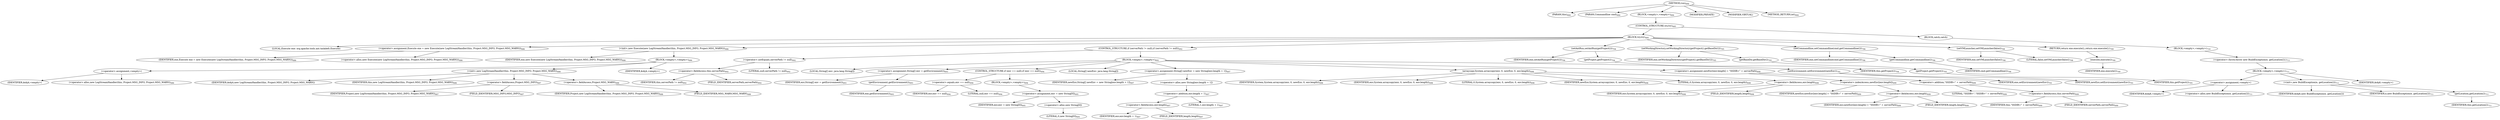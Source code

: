 digraph "run" {  
"1488" [label = <(METHOD,run)<SUB>684</SUB>> ]
"88" [label = <(PARAM,this)<SUB>684</SUB>> ]
"1489" [label = <(PARAM,Commandline cmd)<SUB>684</SUB>> ]
"1490" [label = <(BLOCK,&lt;empty&gt;,&lt;empty&gt;)<SUB>684</SUB>> ]
"1491" [label = <(CONTROL_STRUCTURE,try,try)<SUB>685</SUB>> ]
"1492" [label = <(BLOCK,try,try)<SUB>685</SUB>> ]
"90" [label = <(LOCAL,Execute exe: org.apache.tools.ant.taskdefs.Execute)> ]
"1493" [label = <(&lt;operator&gt;.assignment,Execute exe = new Execute(new LogStreamHandler(this, Project.MSG_INFO, Project.MSG_WARN)))<SUB>686</SUB>> ]
"1494" [label = <(IDENTIFIER,exe,Execute exe = new Execute(new LogStreamHandler(this, Project.MSG_INFO, Project.MSG_WARN)))<SUB>686</SUB>> ]
"1495" [label = <(&lt;operator&gt;.alloc,new Execute(new LogStreamHandler(this, Project.MSG_INFO, Project.MSG_WARN)))<SUB>686</SUB>> ]
"1496" [label = <(&lt;init&gt;,new Execute(new LogStreamHandler(this, Project.MSG_INFO, Project.MSG_WARN)))<SUB>686</SUB>> ]
"89" [label = <(IDENTIFIER,exe,new Execute(new LogStreamHandler(this, Project.MSG_INFO, Project.MSG_WARN)))<SUB>686</SUB>> ]
"1497" [label = <(BLOCK,&lt;empty&gt;,&lt;empty&gt;)<SUB>686</SUB>> ]
"1498" [label = <(&lt;operator&gt;.assignment,&lt;empty&gt;)> ]
"1499" [label = <(IDENTIFIER,$obj4,&lt;empty&gt;)> ]
"1500" [label = <(&lt;operator&gt;.alloc,new LogStreamHandler(this, Project.MSG_INFO, Project.MSG_WARN))<SUB>686</SUB>> ]
"1501" [label = <(&lt;init&gt;,new LogStreamHandler(this, Project.MSG_INFO, Project.MSG_WARN))<SUB>686</SUB>> ]
"1502" [label = <(IDENTIFIER,$obj4,new LogStreamHandler(this, Project.MSG_INFO, Project.MSG_WARN))> ]
"87" [label = <(IDENTIFIER,this,new LogStreamHandler(this, Project.MSG_INFO, Project.MSG_WARN))<SUB>686</SUB>> ]
"1503" [label = <(&lt;operator&gt;.fieldAccess,Project.MSG_INFO)<SUB>687</SUB>> ]
"1504" [label = <(IDENTIFIER,Project,new LogStreamHandler(this, Project.MSG_INFO, Project.MSG_WARN))<SUB>687</SUB>> ]
"1505" [label = <(FIELD_IDENTIFIER,MSG_INFO,MSG_INFO)<SUB>687</SUB>> ]
"1506" [label = <(&lt;operator&gt;.fieldAccess,Project.MSG_WARN)<SUB>688</SUB>> ]
"1507" [label = <(IDENTIFIER,Project,new LogStreamHandler(this, Project.MSG_INFO, Project.MSG_WARN))<SUB>688</SUB>> ]
"1508" [label = <(FIELD_IDENTIFIER,MSG_WARN,MSG_WARN)<SUB>688</SUB>> ]
"1509" [label = <(IDENTIFIER,$obj4,&lt;empty&gt;)> ]
"1510" [label = <(CONTROL_STRUCTURE,if (serverPath != null),if (serverPath != null))<SUB>692</SUB>> ]
"1511" [label = <(&lt;operator&gt;.notEquals,serverPath != null)<SUB>692</SUB>> ]
"1512" [label = <(&lt;operator&gt;.fieldAccess,this.serverPath)<SUB>692</SUB>> ]
"1513" [label = <(IDENTIFIER,this,serverPath != null)<SUB>692</SUB>> ]
"1514" [label = <(FIELD_IDENTIFIER,serverPath,serverPath)<SUB>692</SUB>> ]
"1515" [label = <(LITERAL,null,serverPath != null)<SUB>692</SUB>> ]
"1516" [label = <(BLOCK,&lt;empty&gt;,&lt;empty&gt;)<SUB>692</SUB>> ]
"1517" [label = <(LOCAL,String[] env: java.lang.String[])> ]
"1518" [label = <(&lt;operator&gt;.assignment,String[] env = getEnvironment())<SUB>693</SUB>> ]
"1519" [label = <(IDENTIFIER,env,String[] env = getEnvironment())<SUB>693</SUB>> ]
"1520" [label = <(getEnvironment,getEnvironment())<SUB>693</SUB>> ]
"1521" [label = <(IDENTIFIER,exe,getEnvironment())<SUB>693</SUB>> ]
"1522" [label = <(CONTROL_STRUCTURE,if (env == null),if (env == null))<SUB>694</SUB>> ]
"1523" [label = <(&lt;operator&gt;.equals,env == null)<SUB>694</SUB>> ]
"1524" [label = <(IDENTIFIER,env,env == null)<SUB>694</SUB>> ]
"1525" [label = <(LITERAL,null,env == null)<SUB>694</SUB>> ]
"1526" [label = <(BLOCK,&lt;empty&gt;,&lt;empty&gt;)<SUB>694</SUB>> ]
"1527" [label = <(&lt;operator&gt;.assignment,env = new String[0])<SUB>695</SUB>> ]
"1528" [label = <(IDENTIFIER,env,env = new String[0])<SUB>695</SUB>> ]
"1529" [label = <(&lt;operator&gt;.alloc,new String[0])> ]
"1530" [label = <(LITERAL,0,new String[0])<SUB>695</SUB>> ]
"1531" [label = <(LOCAL,String[] newEnv: java.lang.String[])> ]
"1532" [label = <(&lt;operator&gt;.assignment,String[] newEnv = new String[env.length + 1])<SUB>697</SUB>> ]
"1533" [label = <(IDENTIFIER,newEnv,String[] newEnv = new String[env.length + 1])<SUB>697</SUB>> ]
"1534" [label = <(&lt;operator&gt;.alloc,new String[env.length + 1])> ]
"1535" [label = <(&lt;operator&gt;.addition,env.length + 1)<SUB>697</SUB>> ]
"1536" [label = <(&lt;operator&gt;.fieldAccess,env.length)<SUB>697</SUB>> ]
"1537" [label = <(IDENTIFIER,env,env.length + 1)<SUB>697</SUB>> ]
"1538" [label = <(FIELD_IDENTIFIER,length,length)<SUB>697</SUB>> ]
"1539" [label = <(LITERAL,1,env.length + 1)<SUB>697</SUB>> ]
"1540" [label = <(arraycopy,System.arraycopy(env, 0, newEnv, 0, env.length))<SUB>698</SUB>> ]
"1541" [label = <(IDENTIFIER,System,System.arraycopy(env, 0, newEnv, 0, env.length))<SUB>698</SUB>> ]
"1542" [label = <(IDENTIFIER,env,System.arraycopy(env, 0, newEnv, 0, env.length))<SUB>698</SUB>> ]
"1543" [label = <(LITERAL,0,System.arraycopy(env, 0, newEnv, 0, env.length))<SUB>698</SUB>> ]
"1544" [label = <(IDENTIFIER,newEnv,System.arraycopy(env, 0, newEnv, 0, env.length))<SUB>698</SUB>> ]
"1545" [label = <(LITERAL,0,System.arraycopy(env, 0, newEnv, 0, env.length))<SUB>698</SUB>> ]
"1546" [label = <(&lt;operator&gt;.fieldAccess,env.length)<SUB>698</SUB>> ]
"1547" [label = <(IDENTIFIER,env,System.arraycopy(env, 0, newEnv, 0, env.length))<SUB>698</SUB>> ]
"1548" [label = <(FIELD_IDENTIFIER,length,length)<SUB>698</SUB>> ]
"1549" [label = <(&lt;operator&gt;.assignment,newEnv[env.length] = &quot;SSDIR=&quot; + serverPath)<SUB>699</SUB>> ]
"1550" [label = <(&lt;operator&gt;.indexAccess,newEnv[env.length])<SUB>699</SUB>> ]
"1551" [label = <(IDENTIFIER,newEnv,newEnv[env.length] = &quot;SSDIR=&quot; + serverPath)<SUB>699</SUB>> ]
"1552" [label = <(&lt;operator&gt;.fieldAccess,env.length)<SUB>699</SUB>> ]
"1553" [label = <(IDENTIFIER,env,newEnv[env.length] = &quot;SSDIR=&quot; + serverPath)<SUB>699</SUB>> ]
"1554" [label = <(FIELD_IDENTIFIER,length,length)<SUB>699</SUB>> ]
"1555" [label = <(&lt;operator&gt;.addition,&quot;SSDIR=&quot; + serverPath)<SUB>699</SUB>> ]
"1556" [label = <(LITERAL,&quot;SSDIR=&quot;,&quot;SSDIR=&quot; + serverPath)<SUB>699</SUB>> ]
"1557" [label = <(&lt;operator&gt;.fieldAccess,this.serverPath)<SUB>699</SUB>> ]
"1558" [label = <(IDENTIFIER,this,&quot;SSDIR=&quot; + serverPath)<SUB>699</SUB>> ]
"1559" [label = <(FIELD_IDENTIFIER,serverPath,serverPath)<SUB>699</SUB>> ]
"1560" [label = <(setEnvironment,setEnvironment(newEnv))<SUB>701</SUB>> ]
"1561" [label = <(IDENTIFIER,exe,setEnvironment(newEnv))<SUB>701</SUB>> ]
"1562" [label = <(IDENTIFIER,newEnv,setEnvironment(newEnv))<SUB>701</SUB>> ]
"1563" [label = <(setAntRun,setAntRun(getProject()))<SUB>704</SUB>> ]
"1564" [label = <(IDENTIFIER,exe,setAntRun(getProject()))<SUB>704</SUB>> ]
"1565" [label = <(getProject,getProject())<SUB>704</SUB>> ]
"91" [label = <(IDENTIFIER,this,getProject())<SUB>704</SUB>> ]
"1566" [label = <(setWorkingDirectory,setWorkingDirectory(getProject().getBaseDir()))<SUB>705</SUB>> ]
"1567" [label = <(IDENTIFIER,exe,setWorkingDirectory(getProject().getBaseDir()))<SUB>705</SUB>> ]
"1568" [label = <(getBaseDir,getBaseDir())<SUB>705</SUB>> ]
"1569" [label = <(getProject,getProject())<SUB>705</SUB>> ]
"92" [label = <(IDENTIFIER,this,getProject())<SUB>705</SUB>> ]
"1570" [label = <(setCommandline,setCommandline(cmd.getCommandline()))<SUB>706</SUB>> ]
"1571" [label = <(IDENTIFIER,exe,setCommandline(cmd.getCommandline()))<SUB>706</SUB>> ]
"1572" [label = <(getCommandline,getCommandline())<SUB>706</SUB>> ]
"1573" [label = <(IDENTIFIER,cmd,getCommandline())<SUB>706</SUB>> ]
"1574" [label = <(setVMLauncher,setVMLauncher(false))<SUB>708</SUB>> ]
"1575" [label = <(IDENTIFIER,exe,setVMLauncher(false))<SUB>708</SUB>> ]
"1576" [label = <(LITERAL,false,setVMLauncher(false))<SUB>708</SUB>> ]
"1577" [label = <(RETURN,return exe.execute();,return exe.execute();)<SUB>709</SUB>> ]
"1578" [label = <(execute,execute())<SUB>709</SUB>> ]
"1579" [label = <(IDENTIFIER,exe,execute())<SUB>709</SUB>> ]
"1580" [label = <(BLOCK,catch,catch)> ]
"1581" [label = <(BLOCK,&lt;empty&gt;,&lt;empty&gt;)<SUB>710</SUB>> ]
"1582" [label = <(&lt;operator&gt;.throw,throw new BuildException(e, getLocation());)<SUB>711</SUB>> ]
"1583" [label = <(BLOCK,&lt;empty&gt;,&lt;empty&gt;)<SUB>711</SUB>> ]
"1584" [label = <(&lt;operator&gt;.assignment,&lt;empty&gt;)> ]
"1585" [label = <(IDENTIFIER,$obj6,&lt;empty&gt;)> ]
"1586" [label = <(&lt;operator&gt;.alloc,new BuildException(e, getLocation()))<SUB>711</SUB>> ]
"1587" [label = <(&lt;init&gt;,new BuildException(e, getLocation()))<SUB>711</SUB>> ]
"1588" [label = <(IDENTIFIER,$obj6,new BuildException(e, getLocation()))> ]
"1589" [label = <(IDENTIFIER,e,new BuildException(e, getLocation()))<SUB>711</SUB>> ]
"1590" [label = <(getLocation,getLocation())<SUB>711</SUB>> ]
"93" [label = <(IDENTIFIER,this,getLocation())<SUB>711</SUB>> ]
"1591" [label = <(IDENTIFIER,$obj6,&lt;empty&gt;)> ]
"1592" [label = <(MODIFIER,PRIVATE)> ]
"1593" [label = <(MODIFIER,VIRTUAL)> ]
"1594" [label = <(METHOD_RETURN,int)<SUB>684</SUB>> ]
  "1488" -> "88" 
  "1488" -> "1489" 
  "1488" -> "1490" 
  "1488" -> "1592" 
  "1488" -> "1593" 
  "1488" -> "1594" 
  "1490" -> "1491" 
  "1491" -> "1492" 
  "1491" -> "1580" 
  "1492" -> "90" 
  "1492" -> "1493" 
  "1492" -> "1496" 
  "1492" -> "1510" 
  "1492" -> "1563" 
  "1492" -> "1566" 
  "1492" -> "1570" 
  "1492" -> "1574" 
  "1492" -> "1577" 
  "1493" -> "1494" 
  "1493" -> "1495" 
  "1496" -> "89" 
  "1496" -> "1497" 
  "1497" -> "1498" 
  "1497" -> "1501" 
  "1497" -> "1509" 
  "1498" -> "1499" 
  "1498" -> "1500" 
  "1501" -> "1502" 
  "1501" -> "87" 
  "1501" -> "1503" 
  "1501" -> "1506" 
  "1503" -> "1504" 
  "1503" -> "1505" 
  "1506" -> "1507" 
  "1506" -> "1508" 
  "1510" -> "1511" 
  "1510" -> "1516" 
  "1511" -> "1512" 
  "1511" -> "1515" 
  "1512" -> "1513" 
  "1512" -> "1514" 
  "1516" -> "1517" 
  "1516" -> "1518" 
  "1516" -> "1522" 
  "1516" -> "1531" 
  "1516" -> "1532" 
  "1516" -> "1540" 
  "1516" -> "1549" 
  "1516" -> "1560" 
  "1518" -> "1519" 
  "1518" -> "1520" 
  "1520" -> "1521" 
  "1522" -> "1523" 
  "1522" -> "1526" 
  "1523" -> "1524" 
  "1523" -> "1525" 
  "1526" -> "1527" 
  "1527" -> "1528" 
  "1527" -> "1529" 
  "1529" -> "1530" 
  "1532" -> "1533" 
  "1532" -> "1534" 
  "1534" -> "1535" 
  "1535" -> "1536" 
  "1535" -> "1539" 
  "1536" -> "1537" 
  "1536" -> "1538" 
  "1540" -> "1541" 
  "1540" -> "1542" 
  "1540" -> "1543" 
  "1540" -> "1544" 
  "1540" -> "1545" 
  "1540" -> "1546" 
  "1546" -> "1547" 
  "1546" -> "1548" 
  "1549" -> "1550" 
  "1549" -> "1555" 
  "1550" -> "1551" 
  "1550" -> "1552" 
  "1552" -> "1553" 
  "1552" -> "1554" 
  "1555" -> "1556" 
  "1555" -> "1557" 
  "1557" -> "1558" 
  "1557" -> "1559" 
  "1560" -> "1561" 
  "1560" -> "1562" 
  "1563" -> "1564" 
  "1563" -> "1565" 
  "1565" -> "91" 
  "1566" -> "1567" 
  "1566" -> "1568" 
  "1568" -> "1569" 
  "1569" -> "92" 
  "1570" -> "1571" 
  "1570" -> "1572" 
  "1572" -> "1573" 
  "1574" -> "1575" 
  "1574" -> "1576" 
  "1577" -> "1578" 
  "1578" -> "1579" 
  "1580" -> "1581" 
  "1581" -> "1582" 
  "1582" -> "1583" 
  "1583" -> "1584" 
  "1583" -> "1587" 
  "1583" -> "1591" 
  "1584" -> "1585" 
  "1584" -> "1586" 
  "1587" -> "1588" 
  "1587" -> "1589" 
  "1587" -> "1590" 
  "1590" -> "93" 
}
